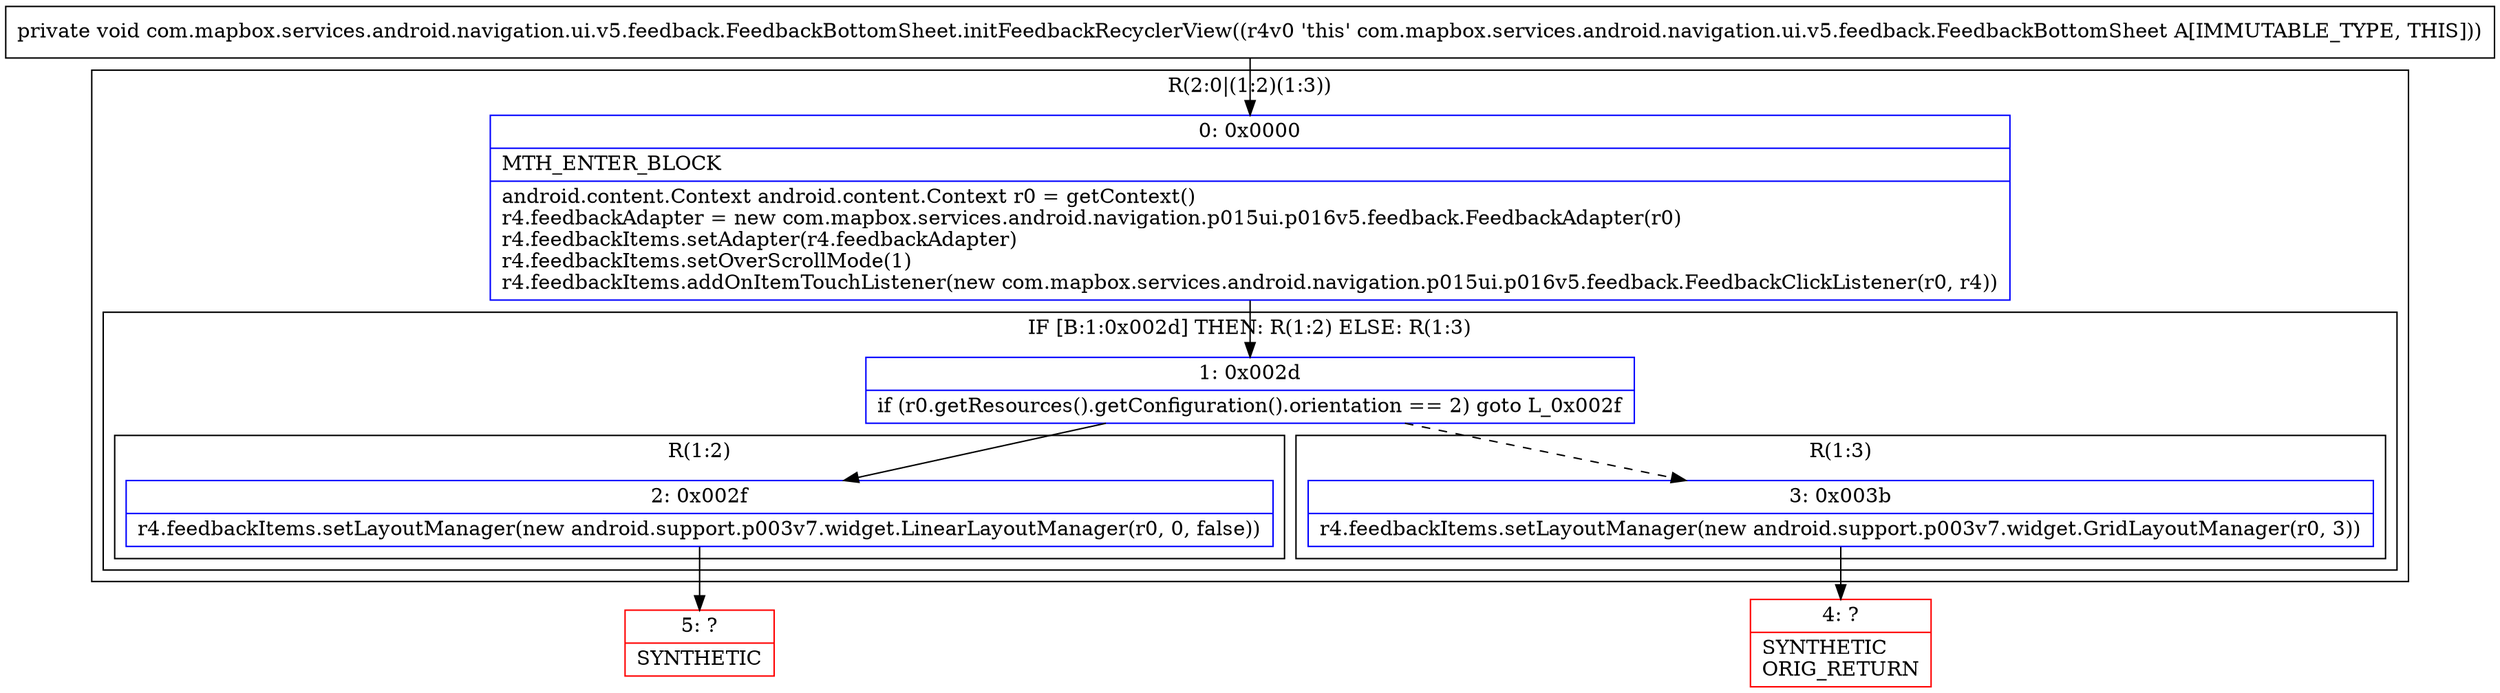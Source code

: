 digraph "CFG forcom.mapbox.services.android.navigation.ui.v5.feedback.FeedbackBottomSheet.initFeedbackRecyclerView()V" {
subgraph cluster_Region_2122640578 {
label = "R(2:0|(1:2)(1:3))";
node [shape=record,color=blue];
Node_0 [shape=record,label="{0\:\ 0x0000|MTH_ENTER_BLOCK\l|android.content.Context android.content.Context r0 = getContext()\lr4.feedbackAdapter = new com.mapbox.services.android.navigation.p015ui.p016v5.feedback.FeedbackAdapter(r0)\lr4.feedbackItems.setAdapter(r4.feedbackAdapter)\lr4.feedbackItems.setOverScrollMode(1)\lr4.feedbackItems.addOnItemTouchListener(new com.mapbox.services.android.navigation.p015ui.p016v5.feedback.FeedbackClickListener(r0, r4))\l}"];
subgraph cluster_IfRegion_604445796 {
label = "IF [B:1:0x002d] THEN: R(1:2) ELSE: R(1:3)";
node [shape=record,color=blue];
Node_1 [shape=record,label="{1\:\ 0x002d|if (r0.getResources().getConfiguration().orientation == 2) goto L_0x002f\l}"];
subgraph cluster_Region_1297450965 {
label = "R(1:2)";
node [shape=record,color=blue];
Node_2 [shape=record,label="{2\:\ 0x002f|r4.feedbackItems.setLayoutManager(new android.support.p003v7.widget.LinearLayoutManager(r0, 0, false))\l}"];
}
subgraph cluster_Region_442814712 {
label = "R(1:3)";
node [shape=record,color=blue];
Node_3 [shape=record,label="{3\:\ 0x003b|r4.feedbackItems.setLayoutManager(new android.support.p003v7.widget.GridLayoutManager(r0, 3))\l}"];
}
}
}
Node_4 [shape=record,color=red,label="{4\:\ ?|SYNTHETIC\lORIG_RETURN\l}"];
Node_5 [shape=record,color=red,label="{5\:\ ?|SYNTHETIC\l}"];
MethodNode[shape=record,label="{private void com.mapbox.services.android.navigation.ui.v5.feedback.FeedbackBottomSheet.initFeedbackRecyclerView((r4v0 'this' com.mapbox.services.android.navigation.ui.v5.feedback.FeedbackBottomSheet A[IMMUTABLE_TYPE, THIS])) }"];
MethodNode -> Node_0;
Node_0 -> Node_1;
Node_1 -> Node_2;
Node_1 -> Node_3[style=dashed];
Node_2 -> Node_5;
Node_3 -> Node_4;
}

